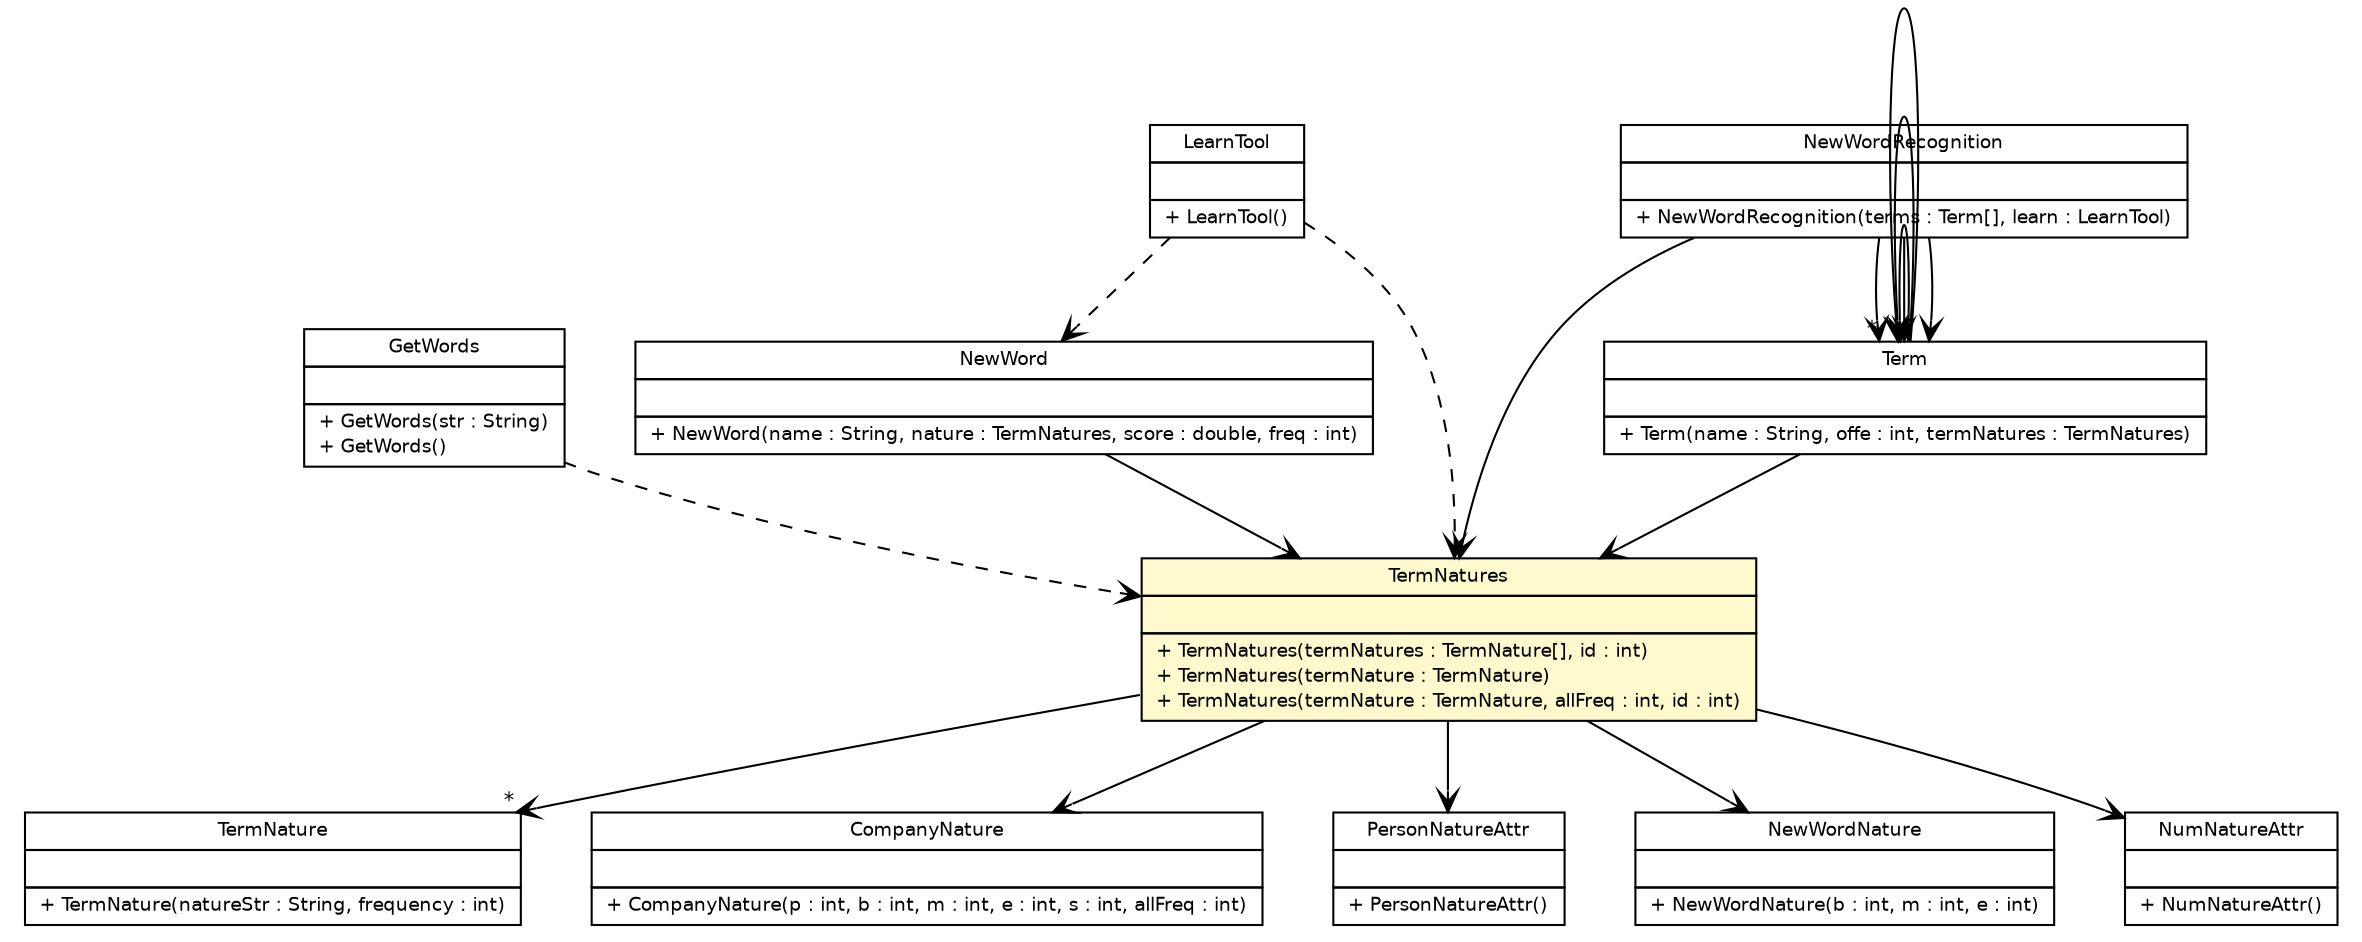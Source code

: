 #!/usr/local/bin/dot
#
# Class diagram 
# Generated by UmlGraph version 4.6 (http://www.spinellis.gr/sw/umlgraph)
#

digraph G {
	edge [fontname="Helvetica",fontsize=10,labelfontname="Helvetica",labelfontsize=10];
	node [fontname="Helvetica",fontsize=10,shape=plaintext];
	// org.soul.splitWord.GetWords
	c6591 [label=<<table border="0" cellborder="1" cellspacing="0" cellpadding="2" port="p" href="../splitWord/GetWords.html">
		<tr><td><table border="0" cellspacing="0" cellpadding="1">
			<tr><td> GetWords </td></tr>
		</table></td></tr>
		<tr><td><table border="0" cellspacing="0" cellpadding="1">
			<tr><td align="left">  </td></tr>
		</table></td></tr>
		<tr><td><table border="0" cellspacing="0" cellpadding="1">
			<tr><td align="left"> + GetWords(str : String) </td></tr>
			<tr><td align="left"> + GetWords() </td></tr>
		</table></td></tr>
		</table>>, fontname="Helvetica", fontcolor="black", fontsize=9.0];
	// org.soul.splitWord.LearnTool
	c6600 [label=<<table border="0" cellborder="1" cellspacing="0" cellpadding="2" port="p" href="../splitWord/LearnTool.html">
		<tr><td><table border="0" cellspacing="0" cellpadding="1">
			<tr><td> LearnTool </td></tr>
		</table></td></tr>
		<tr><td><table border="0" cellspacing="0" cellpadding="1">
			<tr><td align="left">  </td></tr>
		</table></td></tr>
		<tr><td><table border="0" cellspacing="0" cellpadding="1">
			<tr><td align="left"> + LearnTool() </td></tr>
		</table></td></tr>
		</table>>, fontname="Helvetica", fontcolor="black", fontsize=9.0];
	// org.soul.domain.TermNature
	c6620 [label=<<table border="0" cellborder="1" cellspacing="0" cellpadding="2" port="p" href="./TermNature.html">
		<tr><td><table border="0" cellspacing="0" cellpadding="1">
			<tr><td> TermNature </td></tr>
		</table></td></tr>
		<tr><td><table border="0" cellspacing="0" cellpadding="1">
			<tr><td align="left">  </td></tr>
		</table></td></tr>
		<tr><td><table border="0" cellspacing="0" cellpadding="1">
			<tr><td align="left"> + TermNature(natureStr : String, frequency : int) </td></tr>
		</table></td></tr>
		</table>>, fontname="Helvetica", fontcolor="black", fontsize=9.0];
	// org.soul.domain.CompanyNature
	c6621 [label=<<table border="0" cellborder="1" cellspacing="0" cellpadding="2" port="p" href="./CompanyNature.html">
		<tr><td><table border="0" cellspacing="0" cellpadding="1">
			<tr><td> CompanyNature </td></tr>
		</table></td></tr>
		<tr><td><table border="0" cellspacing="0" cellpadding="1">
			<tr><td align="left">  </td></tr>
		</table></td></tr>
		<tr><td><table border="0" cellspacing="0" cellpadding="1">
			<tr><td align="left"> + CompanyNature(p : int, b : int, m : int, e : int, s : int, allFreq : int) </td></tr>
		</table></td></tr>
		</table>>, fontname="Helvetica", fontcolor="black", fontsize=9.0];
	// org.soul.domain.NewWord
	c6622 [label=<<table border="0" cellborder="1" cellspacing="0" cellpadding="2" port="p" href="./NewWord.html">
		<tr><td><table border="0" cellspacing="0" cellpadding="1">
			<tr><td> NewWord </td></tr>
		</table></td></tr>
		<tr><td><table border="0" cellspacing="0" cellpadding="1">
			<tr><td align="left">  </td></tr>
		</table></td></tr>
		<tr><td><table border="0" cellspacing="0" cellpadding="1">
			<tr><td align="left"> + NewWord(name : String, nature : TermNatures, score : double, freq : int) </td></tr>
		</table></td></tr>
		</table>>, fontname="Helvetica", fontcolor="black", fontsize=9.0];
	// org.soul.domain.PersonNatureAttr
	c6624 [label=<<table border="0" cellborder="1" cellspacing="0" cellpadding="2" port="p" href="./PersonNatureAttr.html">
		<tr><td><table border="0" cellspacing="0" cellpadding="1">
			<tr><td> PersonNatureAttr </td></tr>
		</table></td></tr>
		<tr><td><table border="0" cellspacing="0" cellpadding="1">
			<tr><td align="left">  </td></tr>
		</table></td></tr>
		<tr><td><table border="0" cellspacing="0" cellpadding="1">
			<tr><td align="left"> + PersonNatureAttr() </td></tr>
		</table></td></tr>
		</table>>, fontname="Helvetica", fontcolor="black", fontsize=9.0];
	// org.soul.domain.NewWordNature
	c6625 [label=<<table border="0" cellborder="1" cellspacing="0" cellpadding="2" port="p" href="./NewWordNature.html">
		<tr><td><table border="0" cellspacing="0" cellpadding="1">
			<tr><td> NewWordNature </td></tr>
		</table></td></tr>
		<tr><td><table border="0" cellspacing="0" cellpadding="1">
			<tr><td align="left">  </td></tr>
		</table></td></tr>
		<tr><td><table border="0" cellspacing="0" cellpadding="1">
			<tr><td align="left"> + NewWordNature(b : int, m : int, e : int) </td></tr>
		</table></td></tr>
		</table>>, fontname="Helvetica", fontcolor="black", fontsize=9.0];
	// org.soul.domain.NumNatureAttr
	c6628 [label=<<table border="0" cellborder="1" cellspacing="0" cellpadding="2" port="p" href="./NumNatureAttr.html">
		<tr><td><table border="0" cellspacing="0" cellpadding="1">
			<tr><td> NumNatureAttr </td></tr>
		</table></td></tr>
		<tr><td><table border="0" cellspacing="0" cellpadding="1">
			<tr><td align="left">  </td></tr>
		</table></td></tr>
		<tr><td><table border="0" cellspacing="0" cellpadding="1">
			<tr><td align="left"> + NumNatureAttr() </td></tr>
		</table></td></tr>
		</table>>, fontname="Helvetica", fontcolor="black", fontsize=9.0];
	// org.soul.domain.TermNatures
	c6629 [label=<<table border="0" cellborder="1" cellspacing="0" cellpadding="2" port="p" bgcolor="lemonChiffon" href="./TermNatures.html">
		<tr><td><table border="0" cellspacing="0" cellpadding="1">
			<tr><td> TermNatures </td></tr>
		</table></td></tr>
		<tr><td><table border="0" cellspacing="0" cellpadding="1">
			<tr><td align="left">  </td></tr>
		</table></td></tr>
		<tr><td><table border="0" cellspacing="0" cellpadding="1">
			<tr><td align="left"> + TermNatures(termNatures : TermNature[], id : int) </td></tr>
			<tr><td align="left"> + TermNatures(termNature : TermNature) </td></tr>
			<tr><td align="left"> + TermNatures(termNature : TermNature, allFreq : int, id : int) </td></tr>
		</table></td></tr>
		</table>>, fontname="Helvetica", fontcolor="black", fontsize=9.0];
	// org.soul.domain.Term
	c6630 [label=<<table border="0" cellborder="1" cellspacing="0" cellpadding="2" port="p" href="./Term.html">
		<tr><td><table border="0" cellspacing="0" cellpadding="1">
			<tr><td> Term </td></tr>
		</table></td></tr>
		<tr><td><table border="0" cellspacing="0" cellpadding="1">
			<tr><td align="left">  </td></tr>
		</table></td></tr>
		<tr><td><table border="0" cellspacing="0" cellpadding="1">
			<tr><td align="left"> + Term(name : String, offe : int, termNatures : TermNatures) </td></tr>
		</table></td></tr>
		</table>>, fontname="Helvetica", fontcolor="black", fontsize=9.0];
	// org.soul.recognition.NewWordRecognition
	c6665 [label=<<table border="0" cellborder="1" cellspacing="0" cellpadding="2" port="p" href="../recognition/NewWordRecognition.html">
		<tr><td><table border="0" cellspacing="0" cellpadding="1">
			<tr><td> NewWordRecognition </td></tr>
		</table></td></tr>
		<tr><td><table border="0" cellspacing="0" cellpadding="1">
			<tr><td align="left">  </td></tr>
		</table></td></tr>
		<tr><td><table border="0" cellspacing="0" cellpadding="1">
			<tr><td align="left"> + NewWordRecognition(terms : Term[], learn : LearnTool) </td></tr>
		</table></td></tr>
		</table>>, fontname="Helvetica", fontcolor="black", fontsize=9.0];
	// org.soul.domain.NewWord NAVASSOC org.soul.domain.TermNatures
	c6622:p -> c6629:p [taillabel="", label="", headlabel="", fontname="Helvetica", fontcolor="black", fontsize=10.0, color="black", arrowhead=open];
	// org.soul.domain.TermNatures NAVASSOC org.soul.domain.TermNature
	c6629:p -> c6620:p [taillabel="", label="", headlabel="*", fontname="Helvetica", fontcolor="black", fontsize=10.0, color="black", arrowhead=open];
	// org.soul.domain.TermNatures NAVASSOC org.soul.domain.NumNatureAttr
	c6629:p -> c6628:p [taillabel="", label="", headlabel="", fontname="Helvetica", fontcolor="black", fontsize=10.0, color="black", arrowhead=open];
	// org.soul.domain.TermNatures NAVASSOC org.soul.domain.PersonNatureAttr
	c6629:p -> c6624:p [taillabel="", label="", headlabel="", fontname="Helvetica", fontcolor="black", fontsize=10.0, color="black", arrowhead=open];
	// org.soul.domain.TermNatures NAVASSOC org.soul.domain.CompanyNature
	c6629:p -> c6621:p [taillabel="", label="", headlabel="", fontname="Helvetica", fontcolor="black", fontsize=10.0, color="black", arrowhead=open];
	// org.soul.domain.TermNatures NAVASSOC org.soul.domain.NewWordNature
	c6629:p -> c6625:p [taillabel="", label="", headlabel="", fontname="Helvetica", fontcolor="black", fontsize=10.0, color="black", arrowhead=open];
	// org.soul.domain.Term NAVASSOC org.soul.domain.TermNatures
	c6630:p -> c6629:p [taillabel="", label="", headlabel="", fontname="Helvetica", fontcolor="black", fontsize=10.0, color="black", arrowhead=open];
	// org.soul.domain.Term NAVASSOC org.soul.domain.Term
	c6630:p -> c6630:p [taillabel="", label="", headlabel="", fontname="Helvetica", fontcolor="black", fontsize=10.0, color="black", arrowhead=open];
	// org.soul.domain.Term NAVASSOC org.soul.domain.Term
	c6630:p -> c6630:p [taillabel="", label="", headlabel="", fontname="Helvetica", fontcolor="black", fontsize=10.0, color="black", arrowhead=open];
	// org.soul.domain.Term NAVASSOC org.soul.domain.Term
	c6630:p -> c6630:p [taillabel="", label="", headlabel="", fontname="Helvetica", fontcolor="black", fontsize=10.0, color="black", arrowhead=open];
	// org.soul.recognition.NewWordRecognition NAVASSOC org.soul.domain.Term
	c6665:p -> c6630:p [taillabel="", label="", headlabel="*", fontname="Helvetica", fontcolor="black", fontsize=10.0, color="black", arrowhead=open];
	// org.soul.recognition.NewWordRecognition NAVASSOC org.soul.domain.TermNatures
	c6665:p -> c6629:p [taillabel="", label="", headlabel="", fontname="Helvetica", fontcolor="black", fontsize=10.0, color="black", arrowhead=open];
	// org.soul.recognition.NewWordRecognition NAVASSOC org.soul.domain.Term
	c6665:p -> c6630:p [taillabel="", label="", headlabel="", fontname="Helvetica", fontcolor="black", fontsize=10.0, color="black", arrowhead=open];
	// org.soul.recognition.NewWordRecognition NAVASSOC org.soul.domain.Term
	c6665:p -> c6630:p [taillabel="", label="", headlabel="", fontname="Helvetica", fontcolor="black", fontsize=10.0, color="black", arrowhead=open];
	// org.soul.splitWord.GetWords DEPEND org.soul.domain.TermNatures
	c6591:p -> c6629:p [taillabel="", label="", headlabel="", fontname="Helvetica", fontcolor="black", fontsize=10.0, color="black", arrowhead=open, style=dashed];
	// org.soul.splitWord.LearnTool DEPEND org.soul.domain.NewWord
	c6600:p -> c6622:p [taillabel="", label="", headlabel="", fontname="Helvetica", fontcolor="black", fontsize=10.0, color="black", arrowhead=open, style=dashed];
	// org.soul.splitWord.LearnTool DEPEND org.soul.domain.TermNatures
	c6600:p -> c6629:p [taillabel="", label="", headlabel="", fontname="Helvetica", fontcolor="black", fontsize=10.0, color="black", arrowhead=open, style=dashed];
}

